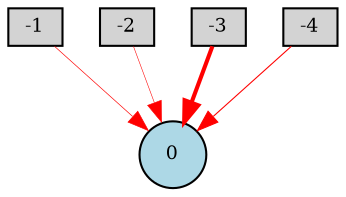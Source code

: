 digraph {
	node [fontsize=9 height=0.2 shape=circle width=0.2]
	-1 [fillcolor=lightgray shape=box style=filled]
	-2 [fillcolor=lightgray shape=box style=filled]
	-3 [fillcolor=lightgray shape=box style=filled]
	-4 [fillcolor=lightgray shape=box style=filled]
	0 [fillcolor=lightblue style=filled]
	-4 -> 0 [color=red penwidth=0.5188217270460127 style=solid]
	-2 -> 0 [color=red penwidth=0.263489718360032 style=solid]
	-3 -> 0 [color=red penwidth=1.9717864033602606 style=solid]
	-1 -> 0 [color=red penwidth=0.3171559513404687 style=solid]
}
